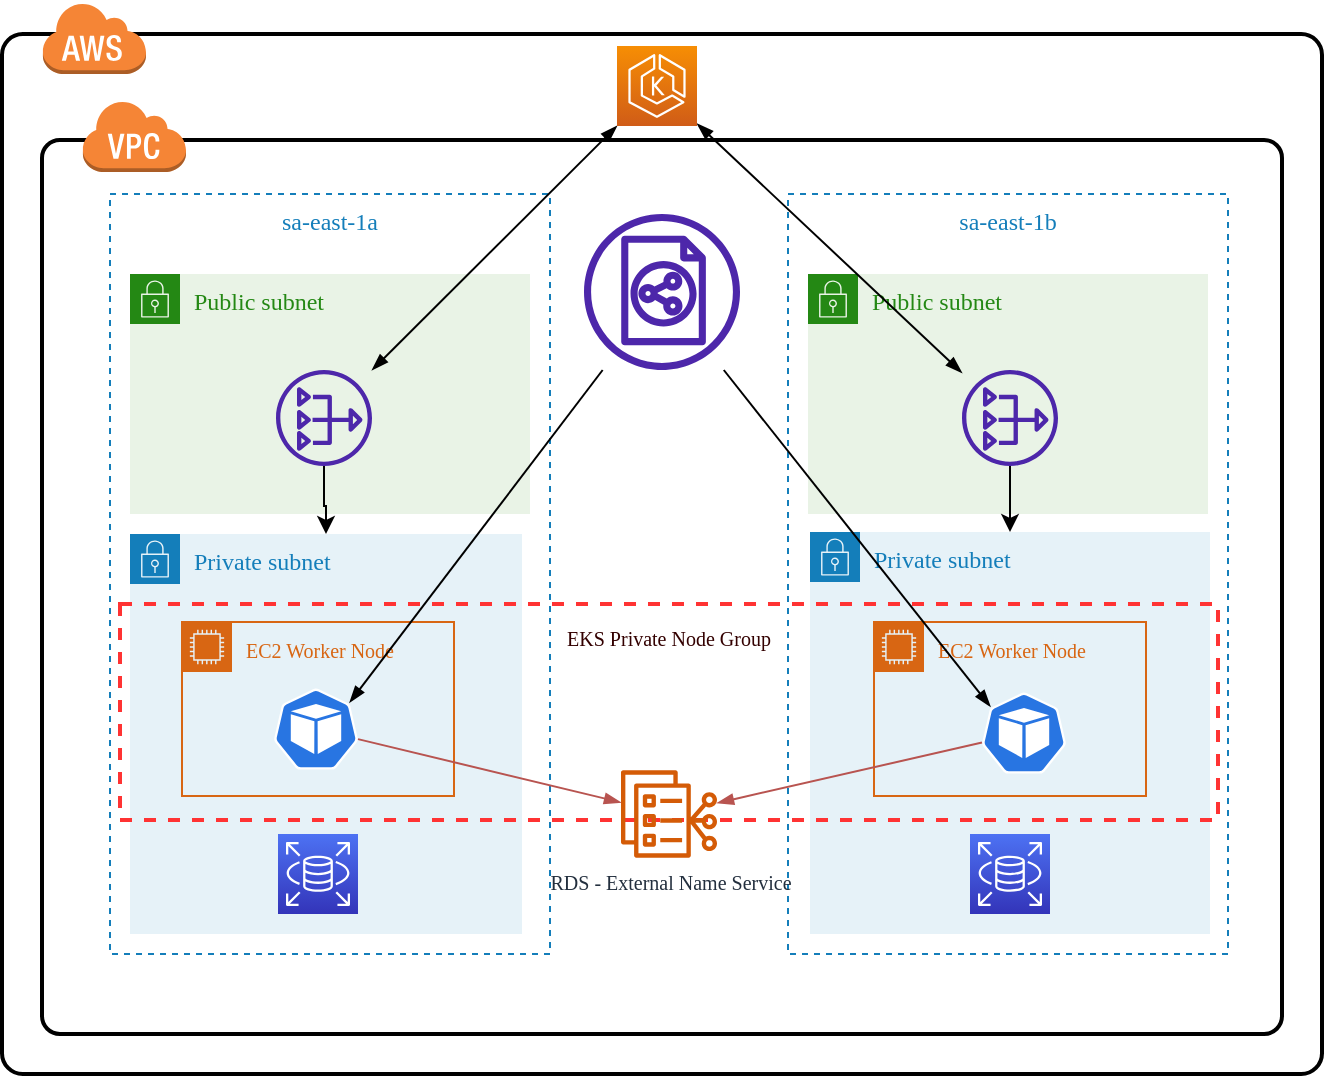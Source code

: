 <mxfile version="21.6.1" type="device" pages="2">
  <diagram name="CLB" id="z3zvnRkKatzVugUKT19j">
    <mxGraphModel dx="994" dy="636" grid="1" gridSize="10" guides="1" tooltips="1" connect="1" arrows="1" fold="1" page="1" pageScale="1" pageWidth="827" pageHeight="1169" math="0" shadow="0">
      <root>
        <mxCell id="0" />
        <mxCell id="1" parent="0" />
        <mxCell id="8yG9YOfpOXrwLzG073Nx-8" value="sa-east-1b" style="fillColor=none;strokeColor=#147EBA;dashed=1;verticalAlign=top;fontStyle=0;fontColor=#147EBA;whiteSpace=wrap;html=1;fontFamily=Comic Sans MS;" vertex="1" parent="1">
          <mxGeometry x="483" y="270" width="220" height="380" as="geometry" />
        </mxCell>
        <mxCell id="8yG9YOfpOXrwLzG073Nx-1" value="" style="rounded=1;arcSize=2;dashed=0;fillColor=none;gradientColor=none;strokeWidth=2;" vertex="1" parent="1">
          <mxGeometry x="90" y="190" width="660" height="520" as="geometry" />
        </mxCell>
        <mxCell id="8yG9YOfpOXrwLzG073Nx-3" value="" style="rounded=1;arcSize=2;dashed=0;fillColor=none;gradientColor=none;strokeWidth=2;" vertex="1" parent="1">
          <mxGeometry x="110" y="243" width="620" height="447" as="geometry" />
        </mxCell>
        <mxCell id="8yG9YOfpOXrwLzG073Nx-6" value="sa-east-1a" style="fillColor=none;strokeColor=#147EBA;dashed=1;verticalAlign=top;fontStyle=0;fontColor=#147EBA;whiteSpace=wrap;html=1;fontFamily=Comic Sans MS;" vertex="1" parent="1">
          <mxGeometry x="144" y="270" width="220" height="380" as="geometry" />
        </mxCell>
        <mxCell id="8yG9YOfpOXrwLzG073Nx-2" value="" style="dashed=0;html=1;shape=mxgraph.aws3.cloud;fillColor=#F58536;gradientColor=none;dashed=0;" vertex="1" parent="1">
          <mxGeometry x="110" y="174" width="52" height="36" as="geometry" />
        </mxCell>
        <mxCell id="8yG9YOfpOXrwLzG073Nx-4" value="" style="dashed=0;html=1;shape=mxgraph.aws3.virtual_private_cloud;fillColor=#F58536;gradientColor=none;dashed=0;" vertex="1" parent="1">
          <mxGeometry x="130" y="223" width="52" height="36" as="geometry" />
        </mxCell>
        <mxCell id="8yG9YOfpOXrwLzG073Nx-5" value="&lt;font face=&quot;Comic Sans MS&quot;&gt;Public subnet&lt;/font&gt;" style="points=[[0,0],[0.25,0],[0.5,0],[0.75,0],[1,0],[1,0.25],[1,0.5],[1,0.75],[1,1],[0.75,1],[0.5,1],[0.25,1],[0,1],[0,0.75],[0,0.5],[0,0.25]];outlineConnect=0;gradientColor=none;html=1;whiteSpace=wrap;fontSize=12;fontStyle=0;container=1;pointerEvents=0;collapsible=0;recursiveResize=0;shape=mxgraph.aws4.group;grIcon=mxgraph.aws4.group_security_group;grStroke=0;strokeColor=#248814;fillColor=#E9F3E6;verticalAlign=top;align=left;spacingLeft=30;fontColor=#248814;dashed=0;" vertex="1" parent="1">
          <mxGeometry x="154" y="310" width="200" height="120" as="geometry" />
        </mxCell>
        <mxCell id="8yG9YOfpOXrwLzG073Nx-24" value="" style="sketch=0;outlineConnect=0;fontColor=#232F3E;gradientColor=none;fillColor=#4D27AA;strokeColor=none;dashed=0;verticalLabelPosition=bottom;verticalAlign=top;align=center;html=1;fontSize=12;fontStyle=0;aspect=fixed;pointerEvents=1;shape=mxgraph.aws4.nat_gateway;" vertex="1" parent="8yG9YOfpOXrwLzG073Nx-5">
          <mxGeometry x="73" y="48" width="48" height="48" as="geometry" />
        </mxCell>
        <mxCell id="8yG9YOfpOXrwLzG073Nx-7" value="&lt;font face=&quot;Comic Sans MS&quot;&gt;Public subnet&lt;/font&gt;" style="points=[[0,0],[0.25,0],[0.5,0],[0.75,0],[1,0],[1,0.25],[1,0.5],[1,0.75],[1,1],[0.75,1],[0.5,1],[0.25,1],[0,1],[0,0.75],[0,0.5],[0,0.25]];outlineConnect=0;gradientColor=none;html=1;whiteSpace=wrap;fontSize=12;fontStyle=0;container=1;pointerEvents=0;collapsible=0;recursiveResize=0;shape=mxgraph.aws4.group;grIcon=mxgraph.aws4.group_security_group;grStroke=0;strokeColor=#248814;fillColor=#E9F3E6;verticalAlign=top;align=left;spacingLeft=30;fontColor=#248814;dashed=0;" vertex="1" parent="1">
          <mxGeometry x="493" y="310" width="200" height="120" as="geometry" />
        </mxCell>
        <mxCell id="8yG9YOfpOXrwLzG073Nx-25" value="" style="sketch=0;outlineConnect=0;fontColor=#232F3E;gradientColor=none;fillColor=#4D27AA;strokeColor=none;dashed=0;verticalLabelPosition=bottom;verticalAlign=top;align=center;html=1;fontSize=12;fontStyle=0;aspect=fixed;pointerEvents=1;shape=mxgraph.aws4.nat_gateway;" vertex="1" parent="8yG9YOfpOXrwLzG073Nx-7">
          <mxGeometry x="77" y="48" width="48" height="48" as="geometry" />
        </mxCell>
        <mxCell id="8yG9YOfpOXrwLzG073Nx-9" value="&lt;font face=&quot;Comic Sans MS&quot;&gt;Private subnet&lt;/font&gt;" style="points=[[0,0],[0.25,0],[0.5,0],[0.75,0],[1,0],[1,0.25],[1,0.5],[1,0.75],[1,1],[0.75,1],[0.5,1],[0.25,1],[0,1],[0,0.75],[0,0.5],[0,0.25]];outlineConnect=0;gradientColor=none;html=1;whiteSpace=wrap;fontSize=12;fontStyle=0;container=1;pointerEvents=0;collapsible=0;recursiveResize=0;shape=mxgraph.aws4.group;grIcon=mxgraph.aws4.group_security_group;grStroke=0;strokeColor=#147EBA;fillColor=#E6F2F8;verticalAlign=top;align=left;spacingLeft=30;fontColor=#147EBA;dashed=0;" vertex="1" parent="1">
          <mxGeometry x="154" y="440" width="196" height="200" as="geometry" />
        </mxCell>
        <mxCell id="8yG9YOfpOXrwLzG073Nx-14" value="" style="sketch=0;points=[[0,0,0],[0.25,0,0],[0.5,0,0],[0.75,0,0],[1,0,0],[0,1,0],[0.25,1,0],[0.5,1,0],[0.75,1,0],[1,1,0],[0,0.25,0],[0,0.5,0],[0,0.75,0],[1,0.25,0],[1,0.5,0],[1,0.75,0]];outlineConnect=0;fontColor=#232F3E;gradientColor=#4D72F3;gradientDirection=north;fillColor=#3334B9;strokeColor=#ffffff;dashed=0;verticalLabelPosition=bottom;verticalAlign=top;align=center;html=1;fontSize=12;fontStyle=0;aspect=fixed;shape=mxgraph.aws4.resourceIcon;resIcon=mxgraph.aws4.rds;" vertex="1" parent="8yG9YOfpOXrwLzG073Nx-9">
          <mxGeometry x="74" y="150" width="40" height="40" as="geometry" />
        </mxCell>
        <mxCell id="8yG9YOfpOXrwLzG073Nx-10" value="&lt;font face=&quot;Comic Sans MS&quot;&gt;Private subnet&lt;/font&gt;" style="points=[[0,0],[0.25,0],[0.5,0],[0.75,0],[1,0],[1,0.25],[1,0.5],[1,0.75],[1,1],[0.75,1],[0.5,1],[0.25,1],[0,1],[0,0.75],[0,0.5],[0,0.25]];outlineConnect=0;gradientColor=none;html=1;whiteSpace=wrap;fontSize=12;fontStyle=0;container=1;pointerEvents=0;collapsible=0;recursiveResize=0;shape=mxgraph.aws4.group;grIcon=mxgraph.aws4.group_security_group;grStroke=0;strokeColor=#147EBA;fillColor=#E6F2F8;verticalAlign=top;align=left;spacingLeft=30;fontColor=#147EBA;dashed=0;" vertex="1" parent="1">
          <mxGeometry x="494" y="439" width="200" height="201" as="geometry" />
        </mxCell>
        <mxCell id="8yG9YOfpOXrwLzG073Nx-15" value="" style="sketch=0;points=[[0,0,0],[0.25,0,0],[0.5,0,0],[0.75,0,0],[1,0,0],[0,1,0],[0.25,1,0],[0.5,1,0],[0.75,1,0],[1,1,0],[0,0.25,0],[0,0.5,0],[0,0.75,0],[1,0.25,0],[1,0.5,0],[1,0.75,0]];outlineConnect=0;fontColor=#232F3E;gradientColor=#4D72F3;gradientDirection=north;fillColor=#3334B9;strokeColor=#ffffff;dashed=0;verticalLabelPosition=bottom;verticalAlign=top;align=center;html=1;fontSize=12;fontStyle=0;aspect=fixed;shape=mxgraph.aws4.resourceIcon;resIcon=mxgraph.aws4.rds;" vertex="1" parent="8yG9YOfpOXrwLzG073Nx-10">
          <mxGeometry x="80" y="151" width="40" height="40" as="geometry" />
        </mxCell>
        <mxCell id="8yG9YOfpOXrwLzG073Nx-11" value="&lt;font color=&quot;#330000&quot; style=&quot;font-size: 10px;&quot;&gt;EKS Private Node Group&lt;/font&gt;" style="outlineConnect=0;gradientColor=none;html=1;whiteSpace=wrap;fontSize=12;fontStyle=0;strokeColor=#FF3333;fillColor=none;verticalAlign=top;align=center;fontColor=#858B94;dashed=1;spacingTop=3;fontFamily=Comic Sans MS;strokeWidth=2;" vertex="1" parent="1">
          <mxGeometry x="149" y="475" width="549" height="108" as="geometry" />
        </mxCell>
        <mxCell id="8yG9YOfpOXrwLzG073Nx-12" value="&lt;font style=&quot;font-size: 10px;&quot; face=&quot;Comic Sans MS&quot;&gt;EC2 Worker Node&lt;/font&gt;" style="points=[[0,0],[0.25,0],[0.5,0],[0.75,0],[1,0],[1,0.25],[1,0.5],[1,0.75],[1,1],[0.75,1],[0.5,1],[0.25,1],[0,1],[0,0.75],[0,0.5],[0,0.25]];outlineConnect=0;gradientColor=none;html=1;whiteSpace=wrap;fontSize=12;fontStyle=0;container=1;pointerEvents=0;collapsible=0;recursiveResize=0;shape=mxgraph.aws4.group;grIcon=mxgraph.aws4.group_ec2_instance_contents;strokeColor=#D86613;fillColor=none;verticalAlign=top;align=left;spacingLeft=30;fontColor=#D86613;dashed=0;" vertex="1" parent="1">
          <mxGeometry x="180" y="484" width="136" height="87" as="geometry" />
        </mxCell>
        <mxCell id="8yG9YOfpOXrwLzG073Nx-16" value="" style="sketch=0;html=1;dashed=0;whitespace=wrap;fillColor=#2875E2;strokeColor=#ffffff;points=[[0.005,0.63,0],[0.1,0.2,0],[0.9,0.2,0],[0.5,0,0],[0.995,0.63,0],[0.72,0.99,0],[0.5,1,0],[0.28,0.99,0]];verticalLabelPosition=bottom;align=center;verticalAlign=top;shape=mxgraph.kubernetes.icon;prIcon=pod" vertex="1" parent="8yG9YOfpOXrwLzG073Nx-12">
          <mxGeometry x="46" y="31.5" width="42" height="44" as="geometry" />
        </mxCell>
        <mxCell id="8yG9YOfpOXrwLzG073Nx-13" value="&lt;font style=&quot;font-size: 10px;&quot; face=&quot;Comic Sans MS&quot;&gt;EC2 Worker Node&lt;/font&gt;" style="points=[[0,0],[0.25,0],[0.5,0],[0.75,0],[1,0],[1,0.25],[1,0.5],[1,0.75],[1,1],[0.75,1],[0.5,1],[0.25,1],[0,1],[0,0.75],[0,0.5],[0,0.25]];outlineConnect=0;gradientColor=none;html=1;whiteSpace=wrap;fontSize=12;fontStyle=0;container=1;pointerEvents=0;collapsible=0;recursiveResize=0;shape=mxgraph.aws4.group;grIcon=mxgraph.aws4.group_ec2_instance_contents;strokeColor=#D86613;fillColor=none;verticalAlign=top;align=left;spacingLeft=30;fontColor=#D86613;dashed=0;" vertex="1" parent="1">
          <mxGeometry x="526" y="484" width="136" height="87" as="geometry" />
        </mxCell>
        <mxCell id="8yG9YOfpOXrwLzG073Nx-17" value="" style="sketch=0;html=1;dashed=0;whitespace=wrap;fillColor=#2875E2;strokeColor=#ffffff;points=[[0.005,0.63,0],[0.1,0.2,0],[0.9,0.2,0],[0.5,0,0],[0.995,0.63,0],[0.72,0.99,0],[0.5,1,0],[0.28,0.99,0]];verticalLabelPosition=bottom;align=center;verticalAlign=top;shape=mxgraph.kubernetes.icon;prIcon=pod" vertex="1" parent="8yG9YOfpOXrwLzG073Nx-13">
          <mxGeometry x="54" y="33.5" width="42" height="44" as="geometry" />
        </mxCell>
        <mxCell id="8yG9YOfpOXrwLzG073Nx-18" value="&lt;font face=&quot;Comic Sans MS&quot; style=&quot;font-size: 10px;&quot;&gt;RDS - External Name Service&lt;/font&gt;" style="sketch=0;outlineConnect=0;fontColor=#232F3E;gradientColor=none;fillColor=#D45B07;strokeColor=none;dashed=0;verticalLabelPosition=bottom;verticalAlign=top;align=center;html=1;fontSize=10;fontStyle=0;aspect=fixed;pointerEvents=1;shape=mxgraph.aws4.ecs_service_connect;" vertex="1" parent="1">
          <mxGeometry x="399.5" y="558" width="48" height="44" as="geometry" />
        </mxCell>
        <mxCell id="8yG9YOfpOXrwLzG073Nx-19" style="rounded=0;orthogonalLoop=1;jettySize=auto;html=1;endArrow=blockThin;endFill=1;fillColor=#f8cecc;strokeColor=#b85450;" edge="1" parent="1" source="8yG9YOfpOXrwLzG073Nx-16" target="8yG9YOfpOXrwLzG073Nx-18">
          <mxGeometry relative="1" as="geometry" />
        </mxCell>
        <mxCell id="8yG9YOfpOXrwLzG073Nx-20" style="rounded=0;orthogonalLoop=1;jettySize=auto;html=1;fillColor=#f8cecc;strokeColor=#b85450;endArrow=blockThin;endFill=1;" edge="1" parent="1" source="8yG9YOfpOXrwLzG073Nx-17" target="8yG9YOfpOXrwLzG073Nx-18">
          <mxGeometry relative="1" as="geometry" />
        </mxCell>
        <mxCell id="8yG9YOfpOXrwLzG073Nx-22" style="rounded=0;orthogonalLoop=1;jettySize=auto;html=1;entryX=0.9;entryY=0.2;entryDx=0;entryDy=0;entryPerimeter=0;endArrow=blockThin;endFill=1;" edge="1" parent="1" source="8yG9YOfpOXrwLzG073Nx-21" target="8yG9YOfpOXrwLzG073Nx-16">
          <mxGeometry relative="1" as="geometry" />
        </mxCell>
        <mxCell id="8yG9YOfpOXrwLzG073Nx-23" style="rounded=0;orthogonalLoop=1;jettySize=auto;html=1;entryX=0.1;entryY=0.2;entryDx=0;entryDy=0;entryPerimeter=0;endArrow=blockThin;endFill=1;" edge="1" parent="1" source="8yG9YOfpOXrwLzG073Nx-21" target="8yG9YOfpOXrwLzG073Nx-17">
          <mxGeometry relative="1" as="geometry" />
        </mxCell>
        <mxCell id="8yG9YOfpOXrwLzG073Nx-21" value="" style="sketch=0;outlineConnect=0;fontColor=#232F3E;gradientColor=none;fillColor=#4D27AA;strokeColor=none;dashed=0;verticalLabelPosition=bottom;verticalAlign=top;align=center;html=1;fontSize=12;fontStyle=0;aspect=fixed;pointerEvents=1;shape=mxgraph.aws4.classic_load_balancer;" vertex="1" parent="1">
          <mxGeometry x="381" y="280" width="78" height="78" as="geometry" />
        </mxCell>
        <mxCell id="8yG9YOfpOXrwLzG073Nx-27" style="edgeStyle=orthogonalEdgeStyle;rounded=0;orthogonalLoop=1;jettySize=auto;html=1;" edge="1" parent="1" source="8yG9YOfpOXrwLzG073Nx-24" target="8yG9YOfpOXrwLzG073Nx-9">
          <mxGeometry relative="1" as="geometry" />
        </mxCell>
        <mxCell id="8yG9YOfpOXrwLzG073Nx-28" style="edgeStyle=orthogonalEdgeStyle;rounded=0;orthogonalLoop=1;jettySize=auto;html=1;" edge="1" parent="1" source="8yG9YOfpOXrwLzG073Nx-25" target="8yG9YOfpOXrwLzG073Nx-10">
          <mxGeometry relative="1" as="geometry" />
        </mxCell>
        <mxCell id="8yG9YOfpOXrwLzG073Nx-30" style="rounded=0;orthogonalLoop=1;jettySize=auto;html=1;startArrow=blockThin;startFill=1;endArrow=blockThin;endFill=1;" edge="1" parent="1" source="8yG9YOfpOXrwLzG073Nx-29" target="8yG9YOfpOXrwLzG073Nx-25">
          <mxGeometry relative="1" as="geometry" />
        </mxCell>
        <mxCell id="8yG9YOfpOXrwLzG073Nx-31" style="rounded=0;orthogonalLoop=1;jettySize=auto;html=1;startArrow=blockThin;startFill=1;endArrow=blockThin;endFill=1;" edge="1" parent="1" source="8yG9YOfpOXrwLzG073Nx-29" target="8yG9YOfpOXrwLzG073Nx-24">
          <mxGeometry relative="1" as="geometry" />
        </mxCell>
        <mxCell id="8yG9YOfpOXrwLzG073Nx-29" value="" style="sketch=0;points=[[0,0,0],[0.25,0,0],[0.5,0,0],[0.75,0,0],[1,0,0],[0,1,0],[0.25,1,0],[0.5,1,0],[0.75,1,0],[1,1,0],[0,0.25,0],[0,0.5,0],[0,0.75,0],[1,0.25,0],[1,0.5,0],[1,0.75,0]];outlineConnect=0;fontColor=#232F3E;gradientColor=#F78E04;gradientDirection=north;fillColor=#D05C17;strokeColor=#ffffff;dashed=0;verticalLabelPosition=bottom;verticalAlign=top;align=center;html=1;fontSize=12;fontStyle=0;aspect=fixed;shape=mxgraph.aws4.resourceIcon;resIcon=mxgraph.aws4.eks;" vertex="1" parent="1">
          <mxGeometry x="397.5" y="196" width="40" height="40" as="geometry" />
        </mxCell>
      </root>
    </mxGraphModel>
  </diagram>
  <diagram id="6FdGt_CgPFTtVV8vJ9KH" name="NLB">
    <mxGraphModel dx="1242" dy="795" grid="1" gridSize="10" guides="1" tooltips="1" connect="1" arrows="1" fold="1" page="1" pageScale="1" pageWidth="827" pageHeight="1169" math="0" shadow="0">
      <root>
        <mxCell id="0" />
        <mxCell id="1" parent="0" />
        <mxCell id="nGOk4OxWwtGXm9g27qoZ-1" value="sa-east-1b" style="fillColor=none;strokeColor=#147EBA;dashed=1;verticalAlign=top;fontStyle=0;fontColor=#147EBA;whiteSpace=wrap;html=1;fontFamily=Comic Sans MS;" vertex="1" parent="1">
          <mxGeometry x="483" y="270" width="220" height="380" as="geometry" />
        </mxCell>
        <mxCell id="nGOk4OxWwtGXm9g27qoZ-2" value="" style="rounded=1;arcSize=2;dashed=0;fillColor=none;gradientColor=none;strokeWidth=2;" vertex="1" parent="1">
          <mxGeometry x="90" y="190" width="660" height="520" as="geometry" />
        </mxCell>
        <mxCell id="nGOk4OxWwtGXm9g27qoZ-3" value="" style="rounded=1;arcSize=2;dashed=0;fillColor=none;gradientColor=none;strokeWidth=2;" vertex="1" parent="1">
          <mxGeometry x="110" y="243" width="620" height="447" as="geometry" />
        </mxCell>
        <mxCell id="nGOk4OxWwtGXm9g27qoZ-4" value="sa-east-1a" style="fillColor=none;strokeColor=#147EBA;dashed=1;verticalAlign=top;fontStyle=0;fontColor=#147EBA;whiteSpace=wrap;html=1;fontFamily=Comic Sans MS;" vertex="1" parent="1">
          <mxGeometry x="144" y="270" width="220" height="380" as="geometry" />
        </mxCell>
        <mxCell id="nGOk4OxWwtGXm9g27qoZ-5" value="" style="dashed=0;html=1;shape=mxgraph.aws3.cloud;fillColor=#F58536;gradientColor=none;dashed=0;" vertex="1" parent="1">
          <mxGeometry x="110" y="174" width="52" height="36" as="geometry" />
        </mxCell>
        <mxCell id="nGOk4OxWwtGXm9g27qoZ-6" value="" style="dashed=0;html=1;shape=mxgraph.aws3.virtual_private_cloud;fillColor=#F58536;gradientColor=none;dashed=0;" vertex="1" parent="1">
          <mxGeometry x="130" y="223" width="52" height="36" as="geometry" />
        </mxCell>
        <mxCell id="nGOk4OxWwtGXm9g27qoZ-7" value="&lt;font face=&quot;Comic Sans MS&quot;&gt;Public subnet&lt;/font&gt;" style="points=[[0,0],[0.25,0],[0.5,0],[0.75,0],[1,0],[1,0.25],[1,0.5],[1,0.75],[1,1],[0.75,1],[0.5,1],[0.25,1],[0,1],[0,0.75],[0,0.5],[0,0.25]];outlineConnect=0;gradientColor=none;html=1;whiteSpace=wrap;fontSize=12;fontStyle=0;container=1;pointerEvents=0;collapsible=0;recursiveResize=0;shape=mxgraph.aws4.group;grIcon=mxgraph.aws4.group_security_group;grStroke=0;strokeColor=#248814;fillColor=#E9F3E6;verticalAlign=top;align=left;spacingLeft=30;fontColor=#248814;dashed=0;" vertex="1" parent="1">
          <mxGeometry x="154" y="310" width="200" height="120" as="geometry" />
        </mxCell>
        <mxCell id="nGOk4OxWwtGXm9g27qoZ-8" value="" style="sketch=0;outlineConnect=0;fontColor=#232F3E;gradientColor=none;fillColor=#4D27AA;strokeColor=none;dashed=0;verticalLabelPosition=bottom;verticalAlign=top;align=center;html=1;fontSize=12;fontStyle=0;aspect=fixed;pointerEvents=1;shape=mxgraph.aws4.nat_gateway;" vertex="1" parent="nGOk4OxWwtGXm9g27qoZ-7">
          <mxGeometry x="73" y="48" width="48" height="48" as="geometry" />
        </mxCell>
        <mxCell id="nGOk4OxWwtGXm9g27qoZ-9" value="&lt;font face=&quot;Comic Sans MS&quot;&gt;Public subnet&lt;/font&gt;" style="points=[[0,0],[0.25,0],[0.5,0],[0.75,0],[1,0],[1,0.25],[1,0.5],[1,0.75],[1,1],[0.75,1],[0.5,1],[0.25,1],[0,1],[0,0.75],[0,0.5],[0,0.25]];outlineConnect=0;gradientColor=none;html=1;whiteSpace=wrap;fontSize=12;fontStyle=0;container=1;pointerEvents=0;collapsible=0;recursiveResize=0;shape=mxgraph.aws4.group;grIcon=mxgraph.aws4.group_security_group;grStroke=0;strokeColor=#248814;fillColor=#E9F3E6;verticalAlign=top;align=left;spacingLeft=30;fontColor=#248814;dashed=0;" vertex="1" parent="1">
          <mxGeometry x="493" y="310" width="200" height="120" as="geometry" />
        </mxCell>
        <mxCell id="nGOk4OxWwtGXm9g27qoZ-10" value="" style="sketch=0;outlineConnect=0;fontColor=#232F3E;gradientColor=none;fillColor=#4D27AA;strokeColor=none;dashed=0;verticalLabelPosition=bottom;verticalAlign=top;align=center;html=1;fontSize=12;fontStyle=0;aspect=fixed;pointerEvents=1;shape=mxgraph.aws4.nat_gateway;" vertex="1" parent="nGOk4OxWwtGXm9g27qoZ-9">
          <mxGeometry x="77" y="48" width="48" height="48" as="geometry" />
        </mxCell>
        <mxCell id="nGOk4OxWwtGXm9g27qoZ-11" value="&lt;font face=&quot;Comic Sans MS&quot;&gt;Private subnet&lt;/font&gt;" style="points=[[0,0],[0.25,0],[0.5,0],[0.75,0],[1,0],[1,0.25],[1,0.5],[1,0.75],[1,1],[0.75,1],[0.5,1],[0.25,1],[0,1],[0,0.75],[0,0.5],[0,0.25]];outlineConnect=0;gradientColor=none;html=1;whiteSpace=wrap;fontSize=12;fontStyle=0;container=1;pointerEvents=0;collapsible=0;recursiveResize=0;shape=mxgraph.aws4.group;grIcon=mxgraph.aws4.group_security_group;grStroke=0;strokeColor=#147EBA;fillColor=#E6F2F8;verticalAlign=top;align=left;spacingLeft=30;fontColor=#147EBA;dashed=0;" vertex="1" parent="1">
          <mxGeometry x="154" y="440" width="196" height="200" as="geometry" />
        </mxCell>
        <mxCell id="nGOk4OxWwtGXm9g27qoZ-12" value="" style="sketch=0;points=[[0,0,0],[0.25,0,0],[0.5,0,0],[0.75,0,0],[1,0,0],[0,1,0],[0.25,1,0],[0.5,1,0],[0.75,1,0],[1,1,0],[0,0.25,0],[0,0.5,0],[0,0.75,0],[1,0.25,0],[1,0.5,0],[1,0.75,0]];outlineConnect=0;fontColor=#232F3E;gradientColor=#4D72F3;gradientDirection=north;fillColor=#3334B9;strokeColor=#ffffff;dashed=0;verticalLabelPosition=bottom;verticalAlign=top;align=center;html=1;fontSize=12;fontStyle=0;aspect=fixed;shape=mxgraph.aws4.resourceIcon;resIcon=mxgraph.aws4.rds;" vertex="1" parent="nGOk4OxWwtGXm9g27qoZ-11">
          <mxGeometry x="74" y="150" width="40" height="40" as="geometry" />
        </mxCell>
        <mxCell id="nGOk4OxWwtGXm9g27qoZ-13" value="&lt;font face=&quot;Comic Sans MS&quot;&gt;Private subnet&lt;/font&gt;" style="points=[[0,0],[0.25,0],[0.5,0],[0.75,0],[1,0],[1,0.25],[1,0.5],[1,0.75],[1,1],[0.75,1],[0.5,1],[0.25,1],[0,1],[0,0.75],[0,0.5],[0,0.25]];outlineConnect=0;gradientColor=none;html=1;whiteSpace=wrap;fontSize=12;fontStyle=0;container=1;pointerEvents=0;collapsible=0;recursiveResize=0;shape=mxgraph.aws4.group;grIcon=mxgraph.aws4.group_security_group;grStroke=0;strokeColor=#147EBA;fillColor=#E6F2F8;verticalAlign=top;align=left;spacingLeft=30;fontColor=#147EBA;dashed=0;" vertex="1" parent="1">
          <mxGeometry x="494" y="439" width="200" height="201" as="geometry" />
        </mxCell>
        <mxCell id="nGOk4OxWwtGXm9g27qoZ-14" value="" style="sketch=0;points=[[0,0,0],[0.25,0,0],[0.5,0,0],[0.75,0,0],[1,0,0],[0,1,0],[0.25,1,0],[0.5,1,0],[0.75,1,0],[1,1,0],[0,0.25,0],[0,0.5,0],[0,0.75,0],[1,0.25,0],[1,0.5,0],[1,0.75,0]];outlineConnect=0;fontColor=#232F3E;gradientColor=#4D72F3;gradientDirection=north;fillColor=#3334B9;strokeColor=#ffffff;dashed=0;verticalLabelPosition=bottom;verticalAlign=top;align=center;html=1;fontSize=12;fontStyle=0;aspect=fixed;shape=mxgraph.aws4.resourceIcon;resIcon=mxgraph.aws4.rds;" vertex="1" parent="nGOk4OxWwtGXm9g27qoZ-13">
          <mxGeometry x="80" y="151" width="40" height="40" as="geometry" />
        </mxCell>
        <mxCell id="nGOk4OxWwtGXm9g27qoZ-15" value="&lt;font color=&quot;#330000&quot; style=&quot;font-size: 10px;&quot;&gt;EKS Private Node Group&lt;/font&gt;" style="outlineConnect=0;gradientColor=none;html=1;whiteSpace=wrap;fontSize=12;fontStyle=0;strokeColor=#FF3333;fillColor=none;verticalAlign=top;align=center;fontColor=#858B94;dashed=1;spacingTop=3;fontFamily=Comic Sans MS;strokeWidth=2;" vertex="1" parent="1">
          <mxGeometry x="149" y="475" width="549" height="108" as="geometry" />
        </mxCell>
        <mxCell id="nGOk4OxWwtGXm9g27qoZ-16" value="&lt;font style=&quot;font-size: 10px;&quot; face=&quot;Comic Sans MS&quot;&gt;EC2 Worker Node&lt;/font&gt;" style="points=[[0,0],[0.25,0],[0.5,0],[0.75,0],[1,0],[1,0.25],[1,0.5],[1,0.75],[1,1],[0.75,1],[0.5,1],[0.25,1],[0,1],[0,0.75],[0,0.5],[0,0.25]];outlineConnect=0;gradientColor=none;html=1;whiteSpace=wrap;fontSize=12;fontStyle=0;container=1;pointerEvents=0;collapsible=0;recursiveResize=0;shape=mxgraph.aws4.group;grIcon=mxgraph.aws4.group_ec2_instance_contents;strokeColor=#D86613;fillColor=none;verticalAlign=top;align=left;spacingLeft=30;fontColor=#D86613;dashed=0;" vertex="1" parent="1">
          <mxGeometry x="180" y="484" width="136" height="87" as="geometry" />
        </mxCell>
        <mxCell id="nGOk4OxWwtGXm9g27qoZ-17" value="" style="sketch=0;html=1;dashed=0;whitespace=wrap;fillColor=#2875E2;strokeColor=#ffffff;points=[[0.005,0.63,0],[0.1,0.2,0],[0.9,0.2,0],[0.5,0,0],[0.995,0.63,0],[0.72,0.99,0],[0.5,1,0],[0.28,0.99,0]];verticalLabelPosition=bottom;align=center;verticalAlign=top;shape=mxgraph.kubernetes.icon;prIcon=pod" vertex="1" parent="nGOk4OxWwtGXm9g27qoZ-16">
          <mxGeometry x="46" y="31.5" width="42" height="44" as="geometry" />
        </mxCell>
        <mxCell id="nGOk4OxWwtGXm9g27qoZ-18" value="&lt;font style=&quot;font-size: 10px;&quot; face=&quot;Comic Sans MS&quot;&gt;EC2 Worker Node&lt;/font&gt;" style="points=[[0,0],[0.25,0],[0.5,0],[0.75,0],[1,0],[1,0.25],[1,0.5],[1,0.75],[1,1],[0.75,1],[0.5,1],[0.25,1],[0,1],[0,0.75],[0,0.5],[0,0.25]];outlineConnect=0;gradientColor=none;html=1;whiteSpace=wrap;fontSize=12;fontStyle=0;container=1;pointerEvents=0;collapsible=0;recursiveResize=0;shape=mxgraph.aws4.group;grIcon=mxgraph.aws4.group_ec2_instance_contents;strokeColor=#D86613;fillColor=none;verticalAlign=top;align=left;spacingLeft=30;fontColor=#D86613;dashed=0;" vertex="1" parent="1">
          <mxGeometry x="526" y="484" width="136" height="87" as="geometry" />
        </mxCell>
        <mxCell id="nGOk4OxWwtGXm9g27qoZ-19" value="" style="sketch=0;html=1;dashed=0;whitespace=wrap;fillColor=#2875E2;strokeColor=#ffffff;points=[[0.005,0.63,0],[0.1,0.2,0],[0.9,0.2,0],[0.5,0,0],[0.995,0.63,0],[0.72,0.99,0],[0.5,1,0],[0.28,0.99,0]];verticalLabelPosition=bottom;align=center;verticalAlign=top;shape=mxgraph.kubernetes.icon;prIcon=pod" vertex="1" parent="nGOk4OxWwtGXm9g27qoZ-18">
          <mxGeometry x="54" y="33.5" width="42" height="44" as="geometry" />
        </mxCell>
        <mxCell id="nGOk4OxWwtGXm9g27qoZ-20" value="&lt;font face=&quot;Comic Sans MS&quot; style=&quot;font-size: 10px;&quot;&gt;RDS - External Name Service&lt;/font&gt;" style="sketch=0;outlineConnect=0;fontColor=#232F3E;gradientColor=none;fillColor=#D45B07;strokeColor=none;dashed=0;verticalLabelPosition=bottom;verticalAlign=top;align=center;html=1;fontSize=10;fontStyle=0;aspect=fixed;pointerEvents=1;shape=mxgraph.aws4.ecs_service_connect;" vertex="1" parent="1">
          <mxGeometry x="399.5" y="558" width="48" height="44" as="geometry" />
        </mxCell>
        <mxCell id="nGOk4OxWwtGXm9g27qoZ-21" style="rounded=0;orthogonalLoop=1;jettySize=auto;html=1;endArrow=blockThin;endFill=1;fillColor=#f8cecc;strokeColor=#b85450;" edge="1" parent="1" source="nGOk4OxWwtGXm9g27qoZ-17" target="nGOk4OxWwtGXm9g27qoZ-20">
          <mxGeometry relative="1" as="geometry" />
        </mxCell>
        <mxCell id="nGOk4OxWwtGXm9g27qoZ-22" style="rounded=0;orthogonalLoop=1;jettySize=auto;html=1;fillColor=#f8cecc;strokeColor=#b85450;endArrow=blockThin;endFill=1;" edge="1" parent="1" source="nGOk4OxWwtGXm9g27qoZ-19" target="nGOk4OxWwtGXm9g27qoZ-20">
          <mxGeometry relative="1" as="geometry" />
        </mxCell>
        <mxCell id="nGOk4OxWwtGXm9g27qoZ-23" style="rounded=0;orthogonalLoop=1;jettySize=auto;html=1;entryX=0.9;entryY=0.2;entryDx=0;entryDy=0;entryPerimeter=0;endArrow=blockThin;endFill=1;" edge="1" parent="1" target="nGOk4OxWwtGXm9g27qoZ-17">
          <mxGeometry relative="1" as="geometry">
            <mxPoint x="390.328" y="357.999" as="sourcePoint" />
          </mxGeometry>
        </mxCell>
        <mxCell id="nGOk4OxWwtGXm9g27qoZ-24" style="rounded=0;orthogonalLoop=1;jettySize=auto;html=1;entryX=0.1;entryY=0.2;entryDx=0;entryDy=0;entryPerimeter=0;endArrow=blockThin;endFill=1;" edge="1" parent="1" target="nGOk4OxWwtGXm9g27qoZ-19">
          <mxGeometry relative="1" as="geometry">
            <mxPoint x="450.891" y="357.999" as="sourcePoint" />
          </mxGeometry>
        </mxCell>
        <mxCell id="nGOk4OxWwtGXm9g27qoZ-26" style="edgeStyle=orthogonalEdgeStyle;rounded=0;orthogonalLoop=1;jettySize=auto;html=1;" edge="1" parent="1" source="nGOk4OxWwtGXm9g27qoZ-8" target="nGOk4OxWwtGXm9g27qoZ-11">
          <mxGeometry relative="1" as="geometry" />
        </mxCell>
        <mxCell id="nGOk4OxWwtGXm9g27qoZ-27" style="edgeStyle=orthogonalEdgeStyle;rounded=0;orthogonalLoop=1;jettySize=auto;html=1;" edge="1" parent="1" source="nGOk4OxWwtGXm9g27qoZ-10" target="nGOk4OxWwtGXm9g27qoZ-13">
          <mxGeometry relative="1" as="geometry" />
        </mxCell>
        <mxCell id="nGOk4OxWwtGXm9g27qoZ-28" style="rounded=0;orthogonalLoop=1;jettySize=auto;html=1;startArrow=blockThin;startFill=1;endArrow=blockThin;endFill=1;" edge="1" parent="1" source="nGOk4OxWwtGXm9g27qoZ-30" target="nGOk4OxWwtGXm9g27qoZ-10">
          <mxGeometry relative="1" as="geometry" />
        </mxCell>
        <mxCell id="nGOk4OxWwtGXm9g27qoZ-29" style="rounded=0;orthogonalLoop=1;jettySize=auto;html=1;startArrow=blockThin;startFill=1;endArrow=blockThin;endFill=1;" edge="1" parent="1" source="nGOk4OxWwtGXm9g27qoZ-30" target="nGOk4OxWwtGXm9g27qoZ-8">
          <mxGeometry relative="1" as="geometry" />
        </mxCell>
        <mxCell id="nGOk4OxWwtGXm9g27qoZ-30" value="" style="sketch=0;points=[[0,0,0],[0.25,0,0],[0.5,0,0],[0.75,0,0],[1,0,0],[0,1,0],[0.25,1,0],[0.5,1,0],[0.75,1,0],[1,1,0],[0,0.25,0],[0,0.5,0],[0,0.75,0],[1,0.25,0],[1,0.5,0],[1,0.75,0]];outlineConnect=0;fontColor=#232F3E;gradientColor=#F78E04;gradientDirection=north;fillColor=#D05C17;strokeColor=#ffffff;dashed=0;verticalLabelPosition=bottom;verticalAlign=top;align=center;html=1;fontSize=12;fontStyle=0;aspect=fixed;shape=mxgraph.aws4.resourceIcon;resIcon=mxgraph.aws4.eks;" vertex="1" parent="1">
          <mxGeometry x="397.5" y="196" width="40" height="40" as="geometry" />
        </mxCell>
        <mxCell id="nGOk4OxWwtGXm9g27qoZ-31" value="" style="sketch=0;outlineConnect=0;fontColor=#232F3E;gradientColor=none;fillColor=#4D27AA;strokeColor=none;dashed=0;verticalLabelPosition=bottom;verticalAlign=top;align=center;html=1;fontSize=12;fontStyle=0;aspect=fixed;pointerEvents=1;shape=mxgraph.aws4.network_load_balancer;" vertex="1" parent="1">
          <mxGeometry x="378.5" y="290" width="78" height="78" as="geometry" />
        </mxCell>
      </root>
    </mxGraphModel>
  </diagram>
</mxfile>
